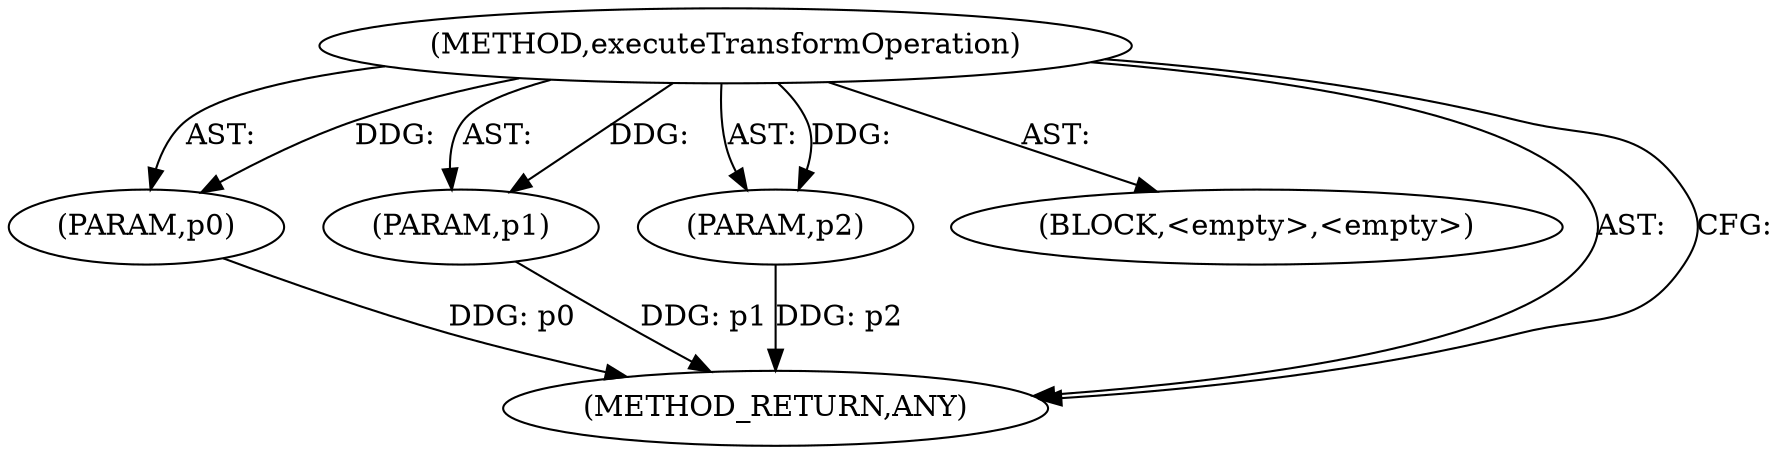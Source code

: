 digraph "executeTransformOperation" {  
"111669149730" [label = <(METHOD,executeTransformOperation)> ]
"115964117074" [label = <(PARAM,p0)> ]
"115964117075" [label = <(PARAM,p1)> ]
"115964117076" [label = <(PARAM,p2)> ]
"25769803823" [label = <(BLOCK,&lt;empty&gt;,&lt;empty&gt;)> ]
"128849018914" [label = <(METHOD_RETURN,ANY)> ]
  "111669149730" -> "115964117074"  [ label = "AST: "] 
  "111669149730" -> "115964117075"  [ label = "AST: "] 
  "111669149730" -> "25769803823"  [ label = "AST: "] 
  "111669149730" -> "115964117076"  [ label = "AST: "] 
  "111669149730" -> "128849018914"  [ label = "AST: "] 
  "111669149730" -> "128849018914"  [ label = "CFG: "] 
  "115964117074" -> "128849018914"  [ label = "DDG: p0"] 
  "115964117075" -> "128849018914"  [ label = "DDG: p1"] 
  "115964117076" -> "128849018914"  [ label = "DDG: p2"] 
  "111669149730" -> "115964117074"  [ label = "DDG: "] 
  "111669149730" -> "115964117075"  [ label = "DDG: "] 
  "111669149730" -> "115964117076"  [ label = "DDG: "] 
}
